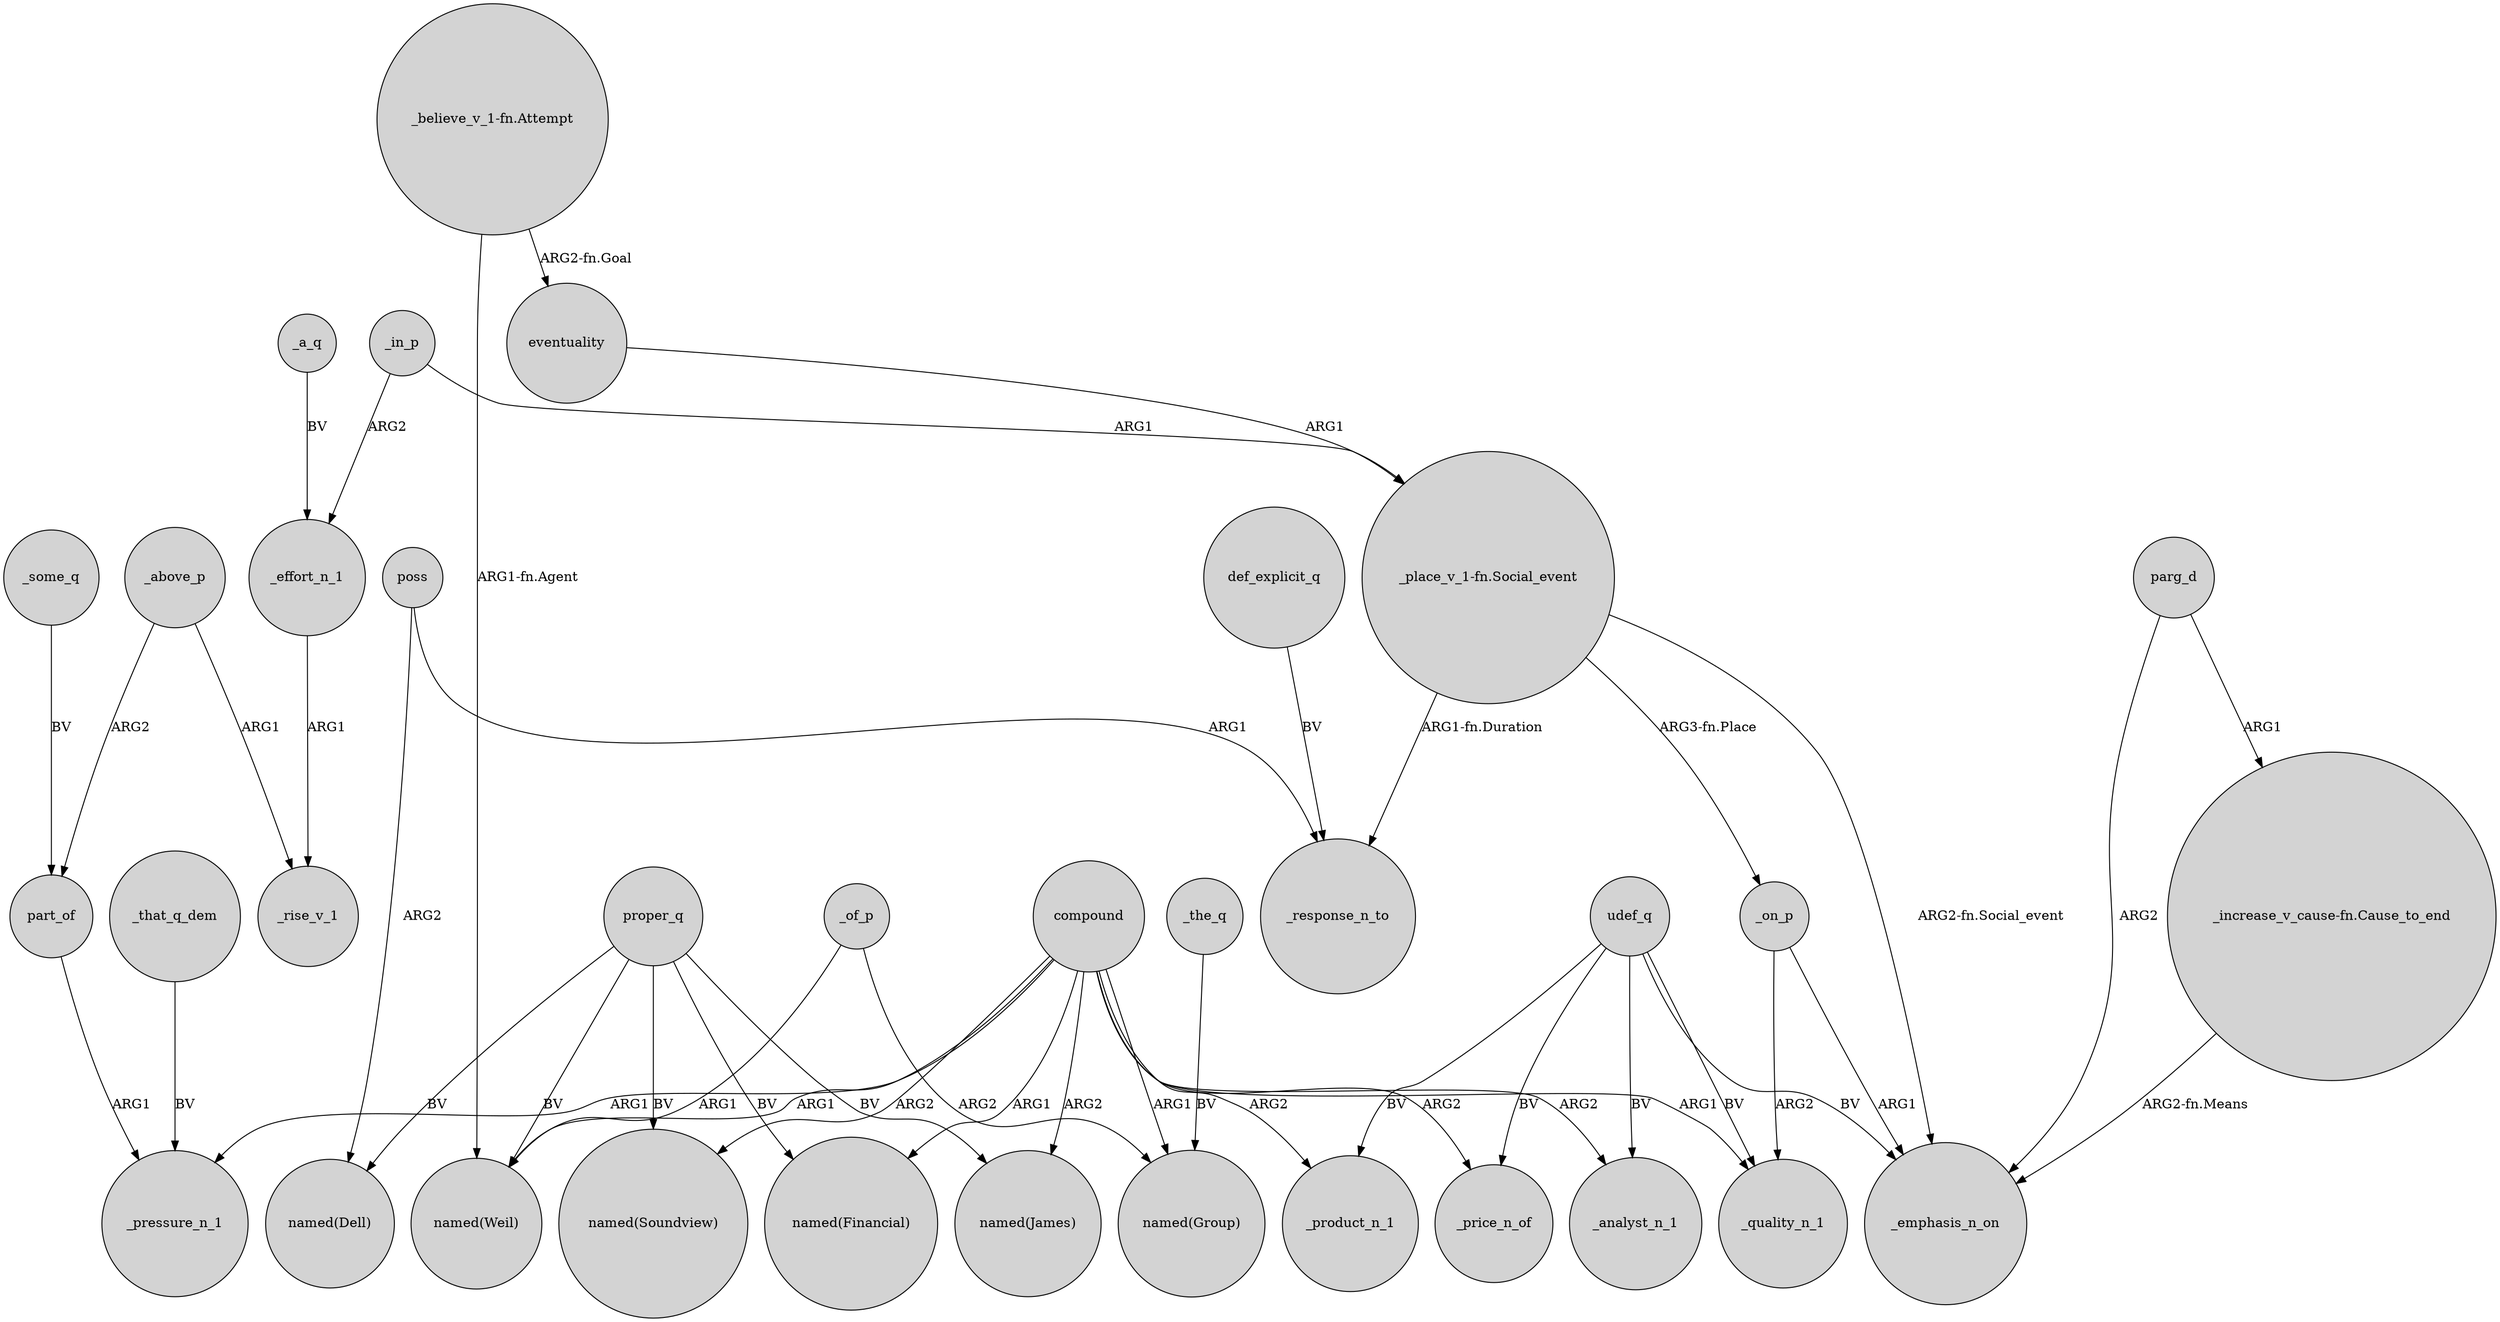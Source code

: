 digraph {
	node [shape=circle style=filled]
	_in_p -> _effort_n_1 [label=ARG2]
	proper_q -> "named(Weil)" [label=BV]
	def_explicit_q -> _response_n_to [label=BV]
	proper_q -> "named(James)" [label=BV]
	udef_q -> _analyst_n_1 [label=BV]
	udef_q -> _price_n_of [label=BV]
	compound -> "named(Group)" [label=ARG1]
	_on_p -> _quality_n_1 [label=ARG2]
	compound -> _analyst_n_1 [label=ARG2]
	udef_q -> _product_n_1 [label=BV]
	_a_q -> _effort_n_1 [label=BV]
	poss -> "named(Dell)" [label=ARG2]
	parg_d -> "_increase_v_cause-fn.Cause_to_end" [label=ARG1]
	_the_q -> "named(Group)" [label=BV]
	poss -> _response_n_to [label=ARG1]
	compound -> _price_n_of [label=ARG2]
	udef_q -> _quality_n_1 [label=BV]
	part_of -> _pressure_n_1 [label=ARG1]
	_that_q_dem -> _pressure_n_1 [label=BV]
	compound -> "named(Soundview)" [label=ARG2]
	proper_q -> "named(Soundview)" [label=BV]
	_above_p -> part_of [label=ARG2]
	"_place_v_1-fn.Social_event" -> _emphasis_n_on [label="ARG2-fn.Social_event"]
	compound -> "named(Weil)" [label=ARG1]
	"_believe_v_1-fn.Attempt" -> "named(Weil)" [label="ARG1-fn.Agent"]
	proper_q -> "named(Financial)" [label=BV]
	udef_q -> _emphasis_n_on [label=BV]
	_some_q -> part_of [label=BV]
	_in_p -> "_place_v_1-fn.Social_event" [label=ARG1]
	parg_d -> _emphasis_n_on [label=ARG2]
	"_increase_v_cause-fn.Cause_to_end" -> _emphasis_n_on [label="ARG2-fn.Means"]
	compound -> "named(James)" [label=ARG2]
	compound -> "named(Financial)" [label=ARG1]
	"_believe_v_1-fn.Attempt" -> eventuality [label="ARG2-fn.Goal"]
	_of_p -> "named(Group)" [label=ARG2]
	compound -> _pressure_n_1 [label=ARG1]
	_effort_n_1 -> _rise_v_1 [label=ARG1]
	_of_p -> "named(Weil)" [label=ARG1]
	"_place_v_1-fn.Social_event" -> _response_n_to [label="ARG1-fn.Duration"]
	compound -> _product_n_1 [label=ARG2]
	_on_p -> _emphasis_n_on [label=ARG1]
	"_place_v_1-fn.Social_event" -> _on_p [label="ARG3-fn.Place"]
	proper_q -> "named(Dell)" [label=BV]
	_above_p -> _rise_v_1 [label=ARG1]
	compound -> _quality_n_1 [label=ARG1]
	eventuality -> "_place_v_1-fn.Social_event" [label=ARG1]
}
